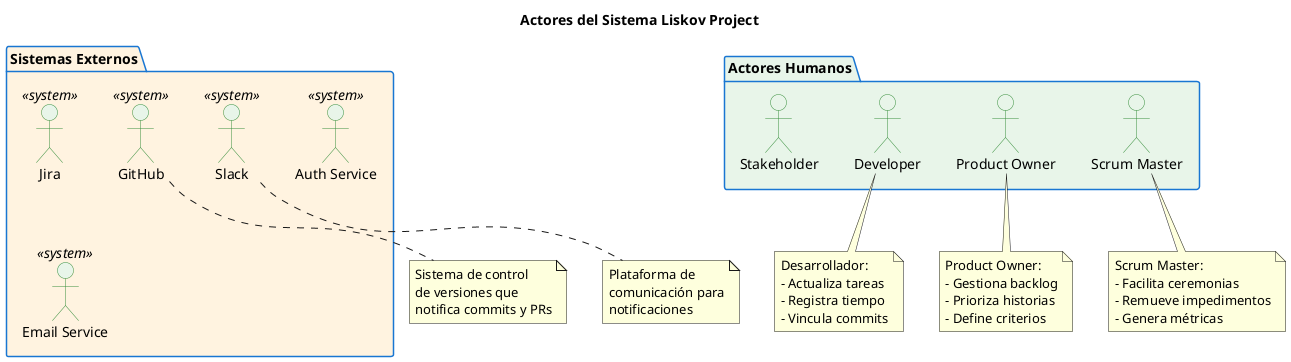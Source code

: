 @startuml
title Actores del Sistema Liskov Project

skinparam actorBackgroundColor #E8F5E9
skinparam actorBorderColor #388E3C
skinparam packageBorderColor #1976D2
skinparam packageBackgroundColor #E3F2FD

package "Actores Humanos" #E8F5E9 {
  actor "Developer" as dev
  actor "Product Owner" as po
  actor "Scrum Master" as sm
  actor "Stakeholder" as stake
}

package "Sistemas Externos" #FFF3E0 {
  actor "GitHub" as github <<system>>
  actor "Jira" as jira <<system>>
  actor "Slack" as slack <<system>>
  actor "Auth Service" as auth <<system>>
  actor "Email Service" as email <<system>>
}

note bottom of dev
  Desarrollador:
  - Actualiza tareas
  - Registra tiempo
  - Vincula commits
end note

note bottom of po
  Product Owner:
  - Gestiona backlog
  - Prioriza historias
  - Define criterios
end note

note bottom of sm
  Scrum Master:
  - Facilita ceremonias
  - Remueve impedimentos
  - Genera métricas
end note

note bottom of github
  Sistema de control
  de versiones que
  notifica commits y PRs
end note

note bottom of slack
  Plataforma de
  comunicación para
  notificaciones
end note

@enduml
